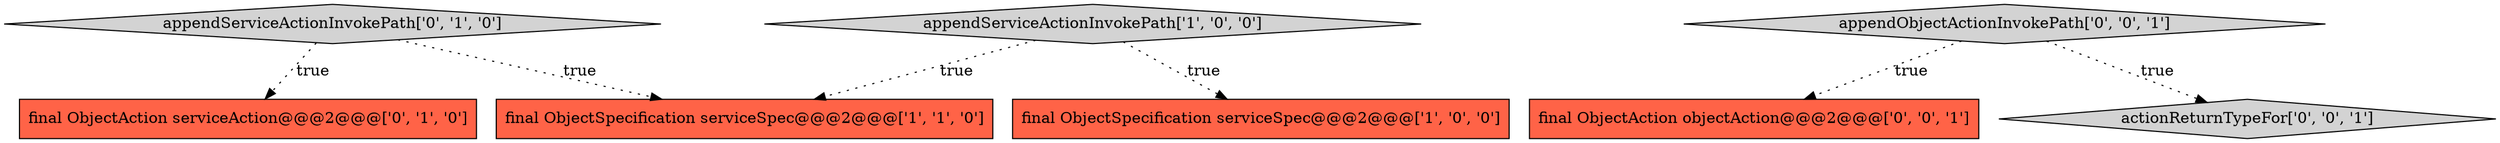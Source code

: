 digraph {
3 [style = filled, label = "final ObjectAction serviceAction@@@2@@@['0', '1', '0']", fillcolor = tomato, shape = box image = "AAA0AAABBB2BBB"];
5 [style = filled, label = "final ObjectAction objectAction@@@2@@@['0', '0', '1']", fillcolor = tomato, shape = box image = "AAA0AAABBB3BBB"];
0 [style = filled, label = "final ObjectSpecification serviceSpec@@@2@@@['1', '0', '0']", fillcolor = tomato, shape = box image = "AAA0AAABBB1BBB"];
4 [style = filled, label = "appendServiceActionInvokePath['0', '1', '0']", fillcolor = lightgray, shape = diamond image = "AAA0AAABBB2BBB"];
1 [style = filled, label = "final ObjectSpecification serviceSpec@@@2@@@['1', '1', '0']", fillcolor = tomato, shape = box image = "AAA0AAABBB1BBB"];
6 [style = filled, label = "appendObjectActionInvokePath['0', '0', '1']", fillcolor = lightgray, shape = diamond image = "AAA0AAABBB3BBB"];
2 [style = filled, label = "appendServiceActionInvokePath['1', '0', '0']", fillcolor = lightgray, shape = diamond image = "AAA0AAABBB1BBB"];
7 [style = filled, label = "actionReturnTypeFor['0', '0', '1']", fillcolor = lightgray, shape = diamond image = "AAA0AAABBB3BBB"];
2->1 [style = dotted, label="true"];
6->5 [style = dotted, label="true"];
2->0 [style = dotted, label="true"];
4->1 [style = dotted, label="true"];
4->3 [style = dotted, label="true"];
6->7 [style = dotted, label="true"];
}
